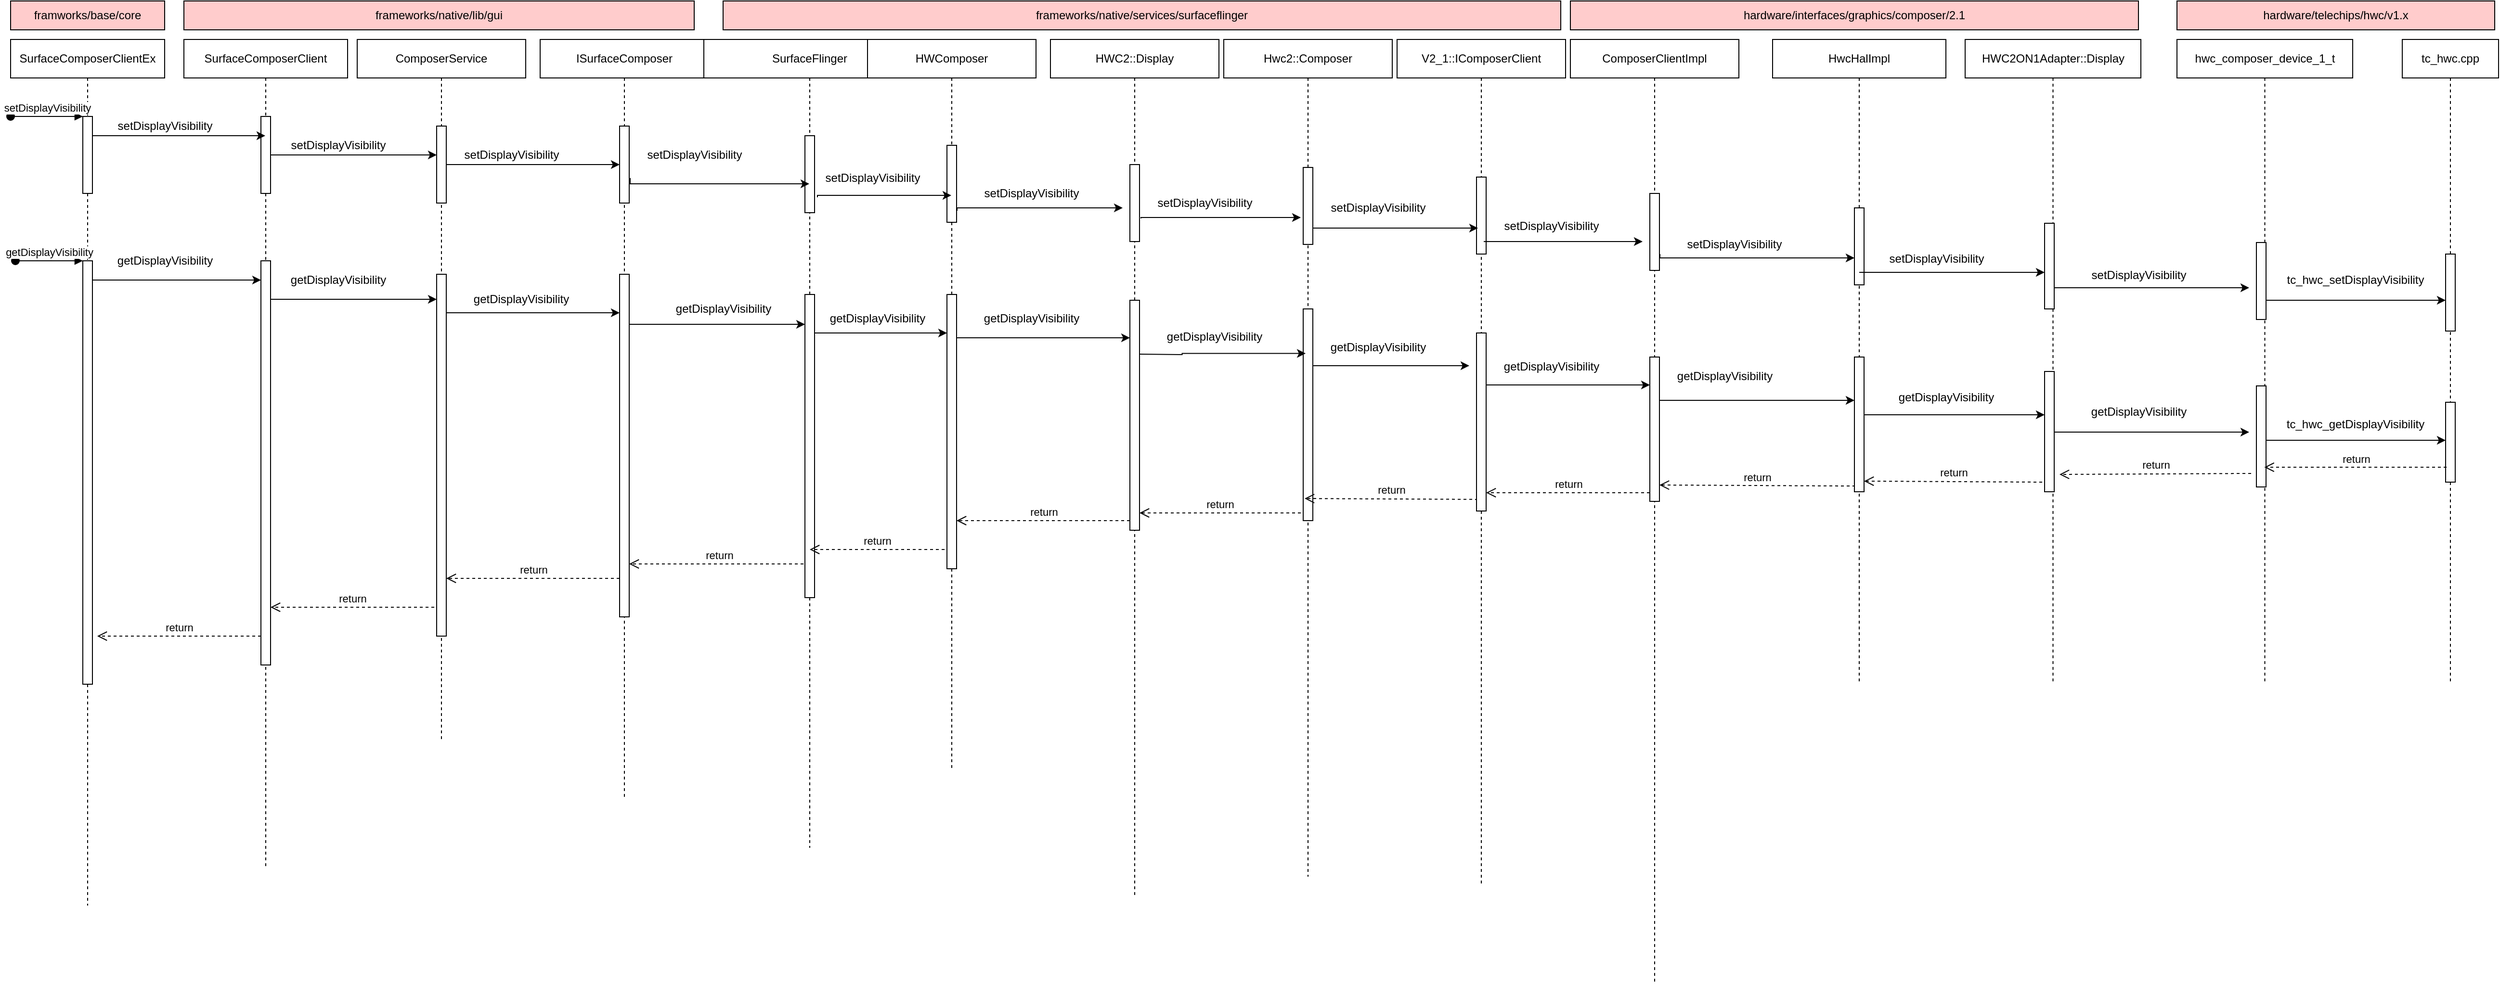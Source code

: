 <mxfile version="17.4.6" type="github">
  <diagram id="DpFBj8TZs9Hdc5gK09Gh" name="Page-1">
    <mxGraphModel dx="3006" dy="778" grid="1" gridSize="10" guides="1" tooltips="1" connect="1" arrows="1" fold="1" page="1" pageScale="1" pageWidth="827" pageHeight="1169" math="0" shadow="0">
      <root>
        <mxCell id="0" />
        <mxCell id="1" parent="0" />
        <mxCell id="H8TTxolA3oLyKh7ImpaG-4" value="SurfaceComposerClient" style="shape=umlLifeline;perimeter=lifelinePerimeter;whiteSpace=wrap;html=1;container=1;collapsible=0;recursiveResize=0;outlineConnect=0;" vertex="1" parent="1">
          <mxGeometry x="-750" y="40" width="170" height="860" as="geometry" />
        </mxCell>
        <mxCell id="H8TTxolA3oLyKh7ImpaG-16" value="" style="html=1;points=[];perimeter=orthogonalPerimeter;" vertex="1" parent="H8TTxolA3oLyKh7ImpaG-4">
          <mxGeometry x="80" y="80" width="10" height="80" as="geometry" />
        </mxCell>
        <mxCell id="H8TTxolA3oLyKh7ImpaG-71" value="" style="html=1;points=[];perimeter=orthogonalPerimeter;" vertex="1" parent="H8TTxolA3oLyKh7ImpaG-4">
          <mxGeometry x="80" y="230" width="10" height="420" as="geometry" />
        </mxCell>
        <mxCell id="H8TTxolA3oLyKh7ImpaG-117" value="return" style="html=1;verticalAlign=bottom;endArrow=open;dashed=1;endSize=8;rounded=0;entryX=1;entryY=0.921;entryDx=0;entryDy=0;entryPerimeter=0;" edge="1" parent="H8TTxolA3oLyKh7ImpaG-4">
          <mxGeometry relative="1" as="geometry">
            <mxPoint x="260" y="590" as="sourcePoint" />
            <mxPoint x="90" y="590" as="targetPoint" />
          </mxGeometry>
        </mxCell>
        <mxCell id="H8TTxolA3oLyKh7ImpaG-5" value="ComposerService" style="shape=umlLifeline;perimeter=lifelinePerimeter;whiteSpace=wrap;html=1;container=1;collapsible=0;recursiveResize=0;outlineConnect=0;" vertex="1" parent="1">
          <mxGeometry x="-570" y="40" width="175" height="730" as="geometry" />
        </mxCell>
        <mxCell id="H8TTxolA3oLyKh7ImpaG-18" value="" style="html=1;points=[];perimeter=orthogonalPerimeter;" vertex="1" parent="H8TTxolA3oLyKh7ImpaG-5">
          <mxGeometry x="82.5" y="90" width="10" height="80" as="geometry" />
        </mxCell>
        <mxCell id="H8TTxolA3oLyKh7ImpaG-73" value="" style="html=1;points=[];perimeter=orthogonalPerimeter;" vertex="1" parent="H8TTxolA3oLyKh7ImpaG-5">
          <mxGeometry x="82.5" y="244" width="10" height="376" as="geometry" />
        </mxCell>
        <mxCell id="H8TTxolA3oLyKh7ImpaG-116" value="return" style="html=1;verticalAlign=bottom;endArrow=open;dashed=1;endSize=8;rounded=0;entryX=1;entryY=0.921;entryDx=0;entryDy=0;entryPerimeter=0;" edge="1" parent="H8TTxolA3oLyKh7ImpaG-5" source="H8TTxolA3oLyKh7ImpaG-77">
          <mxGeometry relative="1" as="geometry">
            <mxPoint x="288.25" y="560" as="sourcePoint" />
            <mxPoint x="92.5" y="560" as="targetPoint" />
          </mxGeometry>
        </mxCell>
        <mxCell id="H8TTxolA3oLyKh7ImpaG-6" value="ISurfaceComposer" style="shape=umlLifeline;perimeter=lifelinePerimeter;whiteSpace=wrap;html=1;container=1;collapsible=0;recursiveResize=0;outlineConnect=0;" vertex="1" parent="1">
          <mxGeometry x="-380" y="40" width="175" height="790" as="geometry" />
        </mxCell>
        <mxCell id="H8TTxolA3oLyKh7ImpaG-21" value="" style="html=1;points=[];perimeter=orthogonalPerimeter;" vertex="1" parent="H8TTxolA3oLyKh7ImpaG-6">
          <mxGeometry x="82.5" y="90" width="10" height="80" as="geometry" />
        </mxCell>
        <mxCell id="H8TTxolA3oLyKh7ImpaG-77" value="" style="html=1;points=[];perimeter=orthogonalPerimeter;" vertex="1" parent="H8TTxolA3oLyKh7ImpaG-6">
          <mxGeometry x="82.5" y="244" width="10" height="356" as="geometry" />
        </mxCell>
        <mxCell id="H8TTxolA3oLyKh7ImpaG-115" value="return" style="html=1;verticalAlign=bottom;endArrow=open;dashed=1;endSize=8;rounded=0;entryX=1;entryY=0.921;entryDx=0;entryDy=0;entryPerimeter=0;" edge="1" parent="H8TTxolA3oLyKh7ImpaG-6" source="H8TTxolA3oLyKh7ImpaG-7">
          <mxGeometry relative="1" as="geometry">
            <mxPoint x="288.25" y="545" as="sourcePoint" />
            <mxPoint x="92.5" y="545" as="targetPoint" />
          </mxGeometry>
        </mxCell>
        <mxCell id="H8TTxolA3oLyKh7ImpaG-7" value="SurfaceFlinger" style="shape=umlLifeline;perimeter=lifelinePerimeter;whiteSpace=wrap;html=1;container=1;collapsible=0;recursiveResize=0;outlineConnect=0;" vertex="1" parent="1">
          <mxGeometry x="-210" y="40" width="220" height="840" as="geometry" />
        </mxCell>
        <mxCell id="H8TTxolA3oLyKh7ImpaG-24" value="" style="html=1;points=[];perimeter=orthogonalPerimeter;" vertex="1" parent="H8TTxolA3oLyKh7ImpaG-7">
          <mxGeometry x="105" y="100" width="10" height="80" as="geometry" />
        </mxCell>
        <mxCell id="H8TTxolA3oLyKh7ImpaG-29" value="setDisplayVisibility" style="text;html=1;align=center;verticalAlign=middle;resizable=0;points=[];autosize=1;strokeColor=none;fillColor=none;" vertex="1" parent="H8TTxolA3oLyKh7ImpaG-7">
          <mxGeometry x="115" y="134" width="120" height="20" as="geometry" />
        </mxCell>
        <mxCell id="H8TTxolA3oLyKh7ImpaG-80" value="" style="html=1;points=[];perimeter=orthogonalPerimeter;" vertex="1" parent="H8TTxolA3oLyKh7ImpaG-7">
          <mxGeometry x="105" y="265" width="10" height="315" as="geometry" />
        </mxCell>
        <mxCell id="H8TTxolA3oLyKh7ImpaG-8" value="HWComposer" style="shape=umlLifeline;perimeter=lifelinePerimeter;whiteSpace=wrap;html=1;container=1;collapsible=0;recursiveResize=0;outlineConnect=0;" vertex="1" parent="1">
          <mxGeometry x="-40" y="40" width="175" height="760" as="geometry" />
        </mxCell>
        <mxCell id="H8TTxolA3oLyKh7ImpaG-27" value="" style="html=1;points=[];perimeter=orthogonalPerimeter;" vertex="1" parent="H8TTxolA3oLyKh7ImpaG-8">
          <mxGeometry x="82.5" y="110" width="10" height="80" as="geometry" />
        </mxCell>
        <mxCell id="H8TTxolA3oLyKh7ImpaG-83" value="" style="html=1;points=[];perimeter=orthogonalPerimeter;" vertex="1" parent="H8TTxolA3oLyKh7ImpaG-8">
          <mxGeometry x="82.5" y="265" width="10" height="285" as="geometry" />
        </mxCell>
        <mxCell id="H8TTxolA3oLyKh7ImpaG-85" value="getDisplayVisibility" style="text;html=1;align=center;verticalAlign=middle;resizable=0;points=[];autosize=1;strokeColor=none;fillColor=none;" vertex="1" parent="H8TTxolA3oLyKh7ImpaG-8">
          <mxGeometry x="-50" y="280" width="120" height="20" as="geometry" />
        </mxCell>
        <mxCell id="H8TTxolA3oLyKh7ImpaG-113" value="return" style="html=1;verticalAlign=bottom;endArrow=open;dashed=1;endSize=8;rounded=0;entryX=1;entryY=0.921;entryDx=0;entryDy=0;entryPerimeter=0;" edge="1" parent="H8TTxolA3oLyKh7ImpaG-8" source="H8TTxolA3oLyKh7ImpaG-86">
          <mxGeometry relative="1" as="geometry">
            <mxPoint x="288.25" y="500" as="sourcePoint" />
            <mxPoint x="92.5" y="500" as="targetPoint" />
          </mxGeometry>
        </mxCell>
        <mxCell id="H8TTxolA3oLyKh7ImpaG-114" value="return" style="html=1;verticalAlign=bottom;endArrow=open;dashed=1;endSize=8;rounded=0;entryX=1;entryY=0.921;entryDx=0;entryDy=0;entryPerimeter=0;" edge="1" parent="H8TTxolA3oLyKh7ImpaG-8">
          <mxGeometry relative="1" as="geometry">
            <mxPoint x="80" y="530" as="sourcePoint" />
            <mxPoint x="-60" y="530" as="targetPoint" />
          </mxGeometry>
        </mxCell>
        <mxCell id="H8TTxolA3oLyKh7ImpaG-9" value="HWC2::Display" style="shape=umlLifeline;perimeter=lifelinePerimeter;whiteSpace=wrap;html=1;container=1;collapsible=0;recursiveResize=0;outlineConnect=0;" vertex="1" parent="1">
          <mxGeometry x="150" y="40" width="175" height="890" as="geometry" />
        </mxCell>
        <mxCell id="H8TTxolA3oLyKh7ImpaG-30" value="" style="html=1;points=[];perimeter=orthogonalPerimeter;" vertex="1" parent="H8TTxolA3oLyKh7ImpaG-9">
          <mxGeometry x="82.5" y="130" width="10" height="80" as="geometry" />
        </mxCell>
        <mxCell id="H8TTxolA3oLyKh7ImpaG-86" value="" style="html=1;points=[];perimeter=orthogonalPerimeter;" vertex="1" parent="H8TTxolA3oLyKh7ImpaG-9">
          <mxGeometry x="82.5" y="271" width="10" height="239" as="geometry" />
        </mxCell>
        <mxCell id="H8TTxolA3oLyKh7ImpaG-112" value="return" style="html=1;verticalAlign=bottom;endArrow=open;dashed=1;endSize=8;rounded=0;entryX=1;entryY=0.921;entryDx=0;entryDy=0;entryPerimeter=0;" edge="1" parent="H8TTxolA3oLyKh7ImpaG-9">
          <mxGeometry relative="1" as="geometry">
            <mxPoint x="260" y="492" as="sourcePoint" />
            <mxPoint x="92.5" y="492.0" as="targetPoint" />
          </mxGeometry>
        </mxCell>
        <mxCell id="H8TTxolA3oLyKh7ImpaG-10" value="Hwc2::Composer" style="shape=umlLifeline;perimeter=lifelinePerimeter;whiteSpace=wrap;html=1;container=1;collapsible=0;recursiveResize=0;outlineConnect=0;" vertex="1" parent="1">
          <mxGeometry x="330" y="40" width="175" height="870" as="geometry" />
        </mxCell>
        <mxCell id="H8TTxolA3oLyKh7ImpaG-33" value="" style="html=1;points=[];perimeter=orthogonalPerimeter;" vertex="1" parent="H8TTxolA3oLyKh7ImpaG-10">
          <mxGeometry x="82.5" y="133" width="10" height="80" as="geometry" />
        </mxCell>
        <mxCell id="H8TTxolA3oLyKh7ImpaG-89" value="" style="html=1;points=[];perimeter=orthogonalPerimeter;" vertex="1" parent="H8TTxolA3oLyKh7ImpaG-10">
          <mxGeometry x="82.5" y="280" width="10" height="220" as="geometry" />
        </mxCell>
        <mxCell id="H8TTxolA3oLyKh7ImpaG-91" value="getDisplayVisibility" style="text;html=1;align=center;verticalAlign=middle;resizable=0;points=[];autosize=1;strokeColor=none;fillColor=none;" vertex="1" parent="H8TTxolA3oLyKh7ImpaG-10">
          <mxGeometry x="-70" y="299" width="120" height="20" as="geometry" />
        </mxCell>
        <mxCell id="H8TTxolA3oLyKh7ImpaG-111" value="return" style="html=1;verticalAlign=bottom;endArrow=open;dashed=1;endSize=8;rounded=0;entryX=1;entryY=0.921;entryDx=0;entryDy=0;entryPerimeter=0;exitX=0.15;exitY=0.843;exitDx=0;exitDy=0;exitPerimeter=0;" edge="1" parent="H8TTxolA3oLyKh7ImpaG-10">
          <mxGeometry relative="1" as="geometry">
            <mxPoint x="264" y="477.955" as="sourcePoint" />
            <mxPoint x="84" y="477.0" as="targetPoint" />
          </mxGeometry>
        </mxCell>
        <mxCell id="H8TTxolA3oLyKh7ImpaG-11" value="V2_1::IComposerClient" style="shape=umlLifeline;perimeter=lifelinePerimeter;whiteSpace=wrap;html=1;container=1;collapsible=0;recursiveResize=0;outlineConnect=0;" vertex="1" parent="1">
          <mxGeometry x="510" y="40" width="175" height="880" as="geometry" />
        </mxCell>
        <mxCell id="H8TTxolA3oLyKh7ImpaG-36" value="" style="html=1;points=[];perimeter=orthogonalPerimeter;" vertex="1" parent="H8TTxolA3oLyKh7ImpaG-11">
          <mxGeometry x="82.5" y="143" width="10" height="80" as="geometry" />
        </mxCell>
        <mxCell id="H8TTxolA3oLyKh7ImpaG-92" value="" style="html=1;points=[];perimeter=orthogonalPerimeter;" vertex="1" parent="H8TTxolA3oLyKh7ImpaG-11">
          <mxGeometry x="82.5" y="305" width="10" height="185" as="geometry" />
        </mxCell>
        <mxCell id="H8TTxolA3oLyKh7ImpaG-110" value="return" style="html=1;verticalAlign=bottom;endArrow=open;dashed=1;endSize=8;rounded=0;entryX=1;entryY=0.921;entryDx=0;entryDy=0;entryPerimeter=0;" edge="1" parent="H8TTxolA3oLyKh7ImpaG-11">
          <mxGeometry relative="1" as="geometry">
            <mxPoint x="262.5" y="471" as="sourcePoint" />
            <mxPoint x="92.5" y="471.0" as="targetPoint" />
          </mxGeometry>
        </mxCell>
        <mxCell id="H8TTxolA3oLyKh7ImpaG-12" value="ComposerClientImpl" style="shape=umlLifeline;perimeter=lifelinePerimeter;whiteSpace=wrap;html=1;container=1;collapsible=0;recursiveResize=0;outlineConnect=0;" vertex="1" parent="1">
          <mxGeometry x="690" y="40" width="175" height="980" as="geometry" />
        </mxCell>
        <mxCell id="H8TTxolA3oLyKh7ImpaG-39" value="" style="html=1;points=[];perimeter=orthogonalPerimeter;" vertex="1" parent="H8TTxolA3oLyKh7ImpaG-12">
          <mxGeometry x="82.5" y="160" width="10" height="80" as="geometry" />
        </mxCell>
        <mxCell id="H8TTxolA3oLyKh7ImpaG-95" value="" style="html=1;points=[];perimeter=orthogonalPerimeter;" vertex="1" parent="H8TTxolA3oLyKh7ImpaG-12">
          <mxGeometry x="82.5" y="330" width="10" height="150" as="geometry" />
        </mxCell>
        <mxCell id="H8TTxolA3oLyKh7ImpaG-109" value="return" style="html=1;verticalAlign=bottom;endArrow=open;dashed=1;endSize=8;rounded=0;entryX=1;entryY=0.921;entryDx=0;entryDy=0;entryPerimeter=0;exitX=0.1;exitY=0.936;exitDx=0;exitDy=0;exitPerimeter=0;" edge="1" parent="H8TTxolA3oLyKh7ImpaG-12">
          <mxGeometry relative="1" as="geometry">
            <mxPoint x="296" y="464.04" as="sourcePoint" />
            <mxPoint x="92.5" y="463.0" as="targetPoint" />
          </mxGeometry>
        </mxCell>
        <mxCell id="H8TTxolA3oLyKh7ImpaG-13" value="HwcHalImpl" style="shape=umlLifeline;perimeter=lifelinePerimeter;whiteSpace=wrap;html=1;container=1;collapsible=0;recursiveResize=0;outlineConnect=0;" vertex="1" parent="1">
          <mxGeometry x="900" y="40" width="180" height="670" as="geometry" />
        </mxCell>
        <mxCell id="H8TTxolA3oLyKh7ImpaG-42" value="" style="html=1;points=[];perimeter=orthogonalPerimeter;" vertex="1" parent="H8TTxolA3oLyKh7ImpaG-13">
          <mxGeometry x="85" y="175" width="10" height="80" as="geometry" />
        </mxCell>
        <mxCell id="H8TTxolA3oLyKh7ImpaG-98" value="" style="html=1;points=[];perimeter=orthogonalPerimeter;" vertex="1" parent="H8TTxolA3oLyKh7ImpaG-13">
          <mxGeometry x="85" y="330" width="10" height="140" as="geometry" />
        </mxCell>
        <mxCell id="H8TTxolA3oLyKh7ImpaG-14" value="HWC2ON1Adapter::Display" style="shape=umlLifeline;perimeter=lifelinePerimeter;whiteSpace=wrap;html=1;container=1;collapsible=0;recursiveResize=0;outlineConnect=0;" vertex="1" parent="1">
          <mxGeometry x="1100" y="40" width="182.5" height="670" as="geometry" />
        </mxCell>
        <mxCell id="H8TTxolA3oLyKh7ImpaG-45" value="" style="html=1;points=[];perimeter=orthogonalPerimeter;" vertex="1" parent="H8TTxolA3oLyKh7ImpaG-14">
          <mxGeometry x="82.5" y="191" width="10" height="89" as="geometry" />
        </mxCell>
        <mxCell id="H8TTxolA3oLyKh7ImpaG-101" value="" style="html=1;points=[];perimeter=orthogonalPerimeter;" vertex="1" parent="H8TTxolA3oLyKh7ImpaG-14">
          <mxGeometry x="82.5" y="345" width="10" height="125" as="geometry" />
        </mxCell>
        <mxCell id="H8TTxolA3oLyKh7ImpaG-103" value="getDisplayVisibility" style="text;html=1;align=center;verticalAlign=middle;resizable=0;points=[];autosize=1;strokeColor=none;fillColor=none;" vertex="1" parent="H8TTxolA3oLyKh7ImpaG-14">
          <mxGeometry x="-80" y="362" width="120" height="20" as="geometry" />
        </mxCell>
        <mxCell id="H8TTxolA3oLyKh7ImpaG-15" value="hwc_composer_device_1_t" style="shape=umlLifeline;perimeter=lifelinePerimeter;whiteSpace=wrap;html=1;container=1;collapsible=0;recursiveResize=0;outlineConnect=0;" vertex="1" parent="1">
          <mxGeometry x="1320" y="40" width="182.5" height="670" as="geometry" />
        </mxCell>
        <mxCell id="H8TTxolA3oLyKh7ImpaG-48" value="" style="html=1;points=[];perimeter=orthogonalPerimeter;" vertex="1" parent="H8TTxolA3oLyKh7ImpaG-15">
          <mxGeometry x="82.5" y="211" width="10" height="80" as="geometry" />
        </mxCell>
        <mxCell id="H8TTxolA3oLyKh7ImpaG-104" value="" style="html=1;points=[];perimeter=orthogonalPerimeter;" vertex="1" parent="H8TTxolA3oLyKh7ImpaG-15">
          <mxGeometry x="82.5" y="360" width="10" height="105" as="geometry" />
        </mxCell>
        <mxCell id="H8TTxolA3oLyKh7ImpaG-19" value="" style="edgeStyle=orthogonalEdgeStyle;rounded=0;orthogonalLoop=1;jettySize=auto;html=1;" edge="1" parent="1" source="H8TTxolA3oLyKh7ImpaG-16" target="H8TTxolA3oLyKh7ImpaG-18">
          <mxGeometry relative="1" as="geometry">
            <Array as="points">
              <mxPoint x="-580" y="160" />
              <mxPoint x="-580" y="160" />
            </Array>
          </mxGeometry>
        </mxCell>
        <mxCell id="H8TTxolA3oLyKh7ImpaG-20" value="setDisplayVisibility" style="text;html=1;align=center;verticalAlign=middle;resizable=0;points=[];autosize=1;strokeColor=none;fillColor=none;" vertex="1" parent="1">
          <mxGeometry x="-650" y="140" width="120" height="20" as="geometry" />
        </mxCell>
        <mxCell id="H8TTxolA3oLyKh7ImpaG-22" value="" style="edgeStyle=orthogonalEdgeStyle;rounded=0;orthogonalLoop=1;jettySize=auto;html=1;" edge="1" parent="1" source="H8TTxolA3oLyKh7ImpaG-18" target="H8TTxolA3oLyKh7ImpaG-21">
          <mxGeometry relative="1" as="geometry" />
        </mxCell>
        <mxCell id="H8TTxolA3oLyKh7ImpaG-23" value="setDisplayVisibility" style="text;html=1;align=center;verticalAlign=middle;resizable=0;points=[];autosize=1;strokeColor=none;fillColor=none;" vertex="1" parent="1">
          <mxGeometry x="-470" y="150" width="120" height="20" as="geometry" />
        </mxCell>
        <mxCell id="H8TTxolA3oLyKh7ImpaG-26" value="setDisplayVisibility" style="text;html=1;align=center;verticalAlign=middle;resizable=0;points=[];autosize=1;strokeColor=none;fillColor=none;" vertex="1" parent="1">
          <mxGeometry x="-280" y="150" width="120" height="20" as="geometry" />
        </mxCell>
        <mxCell id="H8TTxolA3oLyKh7ImpaG-28" value="" style="edgeStyle=orthogonalEdgeStyle;rounded=0;orthogonalLoop=1;jettySize=auto;html=1;exitX=1.3;exitY=0.575;exitDx=0;exitDy=0;exitPerimeter=0;" edge="1" parent="1" target="H8TTxolA3oLyKh7ImpaG-8">
          <mxGeometry relative="1" as="geometry">
            <mxPoint x="-92" y="204" as="sourcePoint" />
            <mxPoint x="35" y="202" as="targetPoint" />
            <Array as="points">
              <mxPoint x="-92" y="202" />
            </Array>
          </mxGeometry>
        </mxCell>
        <mxCell id="H8TTxolA3oLyKh7ImpaG-31" value="" style="edgeStyle=orthogonalEdgeStyle;rounded=0;orthogonalLoop=1;jettySize=auto;html=1;exitX=1.05;exitY=0.85;exitDx=0;exitDy=0;exitPerimeter=0;" edge="1" parent="1" source="H8TTxolA3oLyKh7ImpaG-27">
          <mxGeometry relative="1" as="geometry">
            <mxPoint x="60" y="215" as="sourcePoint" />
            <mxPoint x="225" y="215" as="targetPoint" />
            <Array as="points">
              <mxPoint x="53" y="215" />
            </Array>
          </mxGeometry>
        </mxCell>
        <mxCell id="H8TTxolA3oLyKh7ImpaG-32" value="setDisplayVisibility" style="text;html=1;align=center;verticalAlign=middle;resizable=0;points=[];autosize=1;strokeColor=none;fillColor=none;" vertex="1" parent="1">
          <mxGeometry x="70" y="190" width="120" height="20" as="geometry" />
        </mxCell>
        <mxCell id="H8TTxolA3oLyKh7ImpaG-34" value="" style="edgeStyle=orthogonalEdgeStyle;rounded=0;orthogonalLoop=1;jettySize=auto;html=1;exitX=1.15;exitY=0.7;exitDx=0;exitDy=0;exitPerimeter=0;" edge="1" parent="1" source="H8TTxolA3oLyKh7ImpaG-30">
          <mxGeometry relative="1" as="geometry">
            <mxPoint x="235" y="225" as="sourcePoint" />
            <mxPoint x="410" y="225" as="targetPoint" />
            <Array as="points">
              <mxPoint x="244" y="225" />
            </Array>
          </mxGeometry>
        </mxCell>
        <mxCell id="H8TTxolA3oLyKh7ImpaG-35" value="setDisplayVisibility" style="text;html=1;align=center;verticalAlign=middle;resizable=0;points=[];autosize=1;strokeColor=none;fillColor=none;" vertex="1" parent="1">
          <mxGeometry x="250" y="200" width="120" height="20" as="geometry" />
        </mxCell>
        <mxCell id="H8TTxolA3oLyKh7ImpaG-37" value="" style="edgeStyle=orthogonalEdgeStyle;rounded=0;orthogonalLoop=1;jettySize=auto;html=1;exitX=1.05;exitY=0.788;exitDx=0;exitDy=0;exitPerimeter=0;" edge="1" parent="1" source="H8TTxolA3oLyKh7ImpaG-33">
          <mxGeometry relative="1" as="geometry">
            <mxPoint x="430" y="236" as="sourcePoint" />
            <mxPoint x="594" y="236" as="targetPoint" />
            <Array as="points">
              <mxPoint x="594" y="236" />
            </Array>
          </mxGeometry>
        </mxCell>
        <mxCell id="H8TTxolA3oLyKh7ImpaG-38" value="setDisplayVisibility" style="text;html=1;align=center;verticalAlign=middle;resizable=0;points=[];autosize=1;strokeColor=none;fillColor=none;" vertex="1" parent="1">
          <mxGeometry x="430" y="205" width="120" height="20" as="geometry" />
        </mxCell>
        <mxCell id="H8TTxolA3oLyKh7ImpaG-40" value="" style="edgeStyle=orthogonalEdgeStyle;rounded=0;orthogonalLoop=1;jettySize=auto;html=1;" edge="1" parent="1">
          <mxGeometry relative="1" as="geometry">
            <mxPoint x="600" y="250" as="sourcePoint" />
            <mxPoint x="765" y="250" as="targetPoint" />
            <Array as="points">
              <mxPoint x="690" y="250" />
              <mxPoint x="690" y="250" />
            </Array>
          </mxGeometry>
        </mxCell>
        <mxCell id="H8TTxolA3oLyKh7ImpaG-41" value="setDisplayVisibility" style="text;html=1;align=center;verticalAlign=middle;resizable=0;points=[];autosize=1;strokeColor=none;fillColor=none;" vertex="1" parent="1">
          <mxGeometry x="610" y="224" width="120" height="20" as="geometry" />
        </mxCell>
        <mxCell id="H8TTxolA3oLyKh7ImpaG-43" value="" style="edgeStyle=orthogonalEdgeStyle;rounded=0;orthogonalLoop=1;jettySize=auto;html=1;entryX=0;entryY=0.65;entryDx=0;entryDy=0;entryPerimeter=0;exitX=1.05;exitY=0.788;exitDx=0;exitDy=0;exitPerimeter=0;" edge="1" parent="1" source="H8TTxolA3oLyKh7ImpaG-39" target="H8TTxolA3oLyKh7ImpaG-42">
          <mxGeometry relative="1" as="geometry">
            <mxPoint x="780" y="270" as="sourcePoint" />
            <mxPoint x="980" y="267" as="targetPoint" />
            <Array as="points">
              <mxPoint x="783" y="267" />
            </Array>
          </mxGeometry>
        </mxCell>
        <mxCell id="H8TTxolA3oLyKh7ImpaG-44" value="setDisplayVisibility" style="text;html=1;align=center;verticalAlign=middle;resizable=0;points=[];autosize=1;strokeColor=none;fillColor=none;" vertex="1" parent="1">
          <mxGeometry x="800" y="243" width="120" height="20" as="geometry" />
        </mxCell>
        <mxCell id="H8TTxolA3oLyKh7ImpaG-46" value="" style="edgeStyle=orthogonalEdgeStyle;rounded=0;orthogonalLoop=1;jettySize=auto;html=1;" edge="1" parent="1">
          <mxGeometry relative="1" as="geometry">
            <mxPoint x="990" y="282" as="sourcePoint" />
            <mxPoint x="1182.5" y="282" as="targetPoint" />
            <Array as="points">
              <mxPoint x="1060" y="282" />
              <mxPoint x="1060" y="282" />
            </Array>
          </mxGeometry>
        </mxCell>
        <mxCell id="H8TTxolA3oLyKh7ImpaG-47" value="setDisplayVisibility" style="text;html=1;align=center;verticalAlign=middle;resizable=0;points=[];autosize=1;strokeColor=none;fillColor=none;" vertex="1" parent="1">
          <mxGeometry x="1010" y="258" width="120" height="20" as="geometry" />
        </mxCell>
        <mxCell id="H8TTxolA3oLyKh7ImpaG-49" value="" style="edgeStyle=orthogonalEdgeStyle;rounded=0;orthogonalLoop=1;jettySize=auto;html=1;" edge="1" parent="1">
          <mxGeometry relative="1" as="geometry">
            <mxPoint x="1192.5" y="298" as="sourcePoint" />
            <mxPoint x="1395" y="298" as="targetPoint" />
            <Array as="points">
              <mxPoint x="1260" y="298" />
              <mxPoint x="1260" y="298" />
            </Array>
          </mxGeometry>
        </mxCell>
        <mxCell id="H8TTxolA3oLyKh7ImpaG-50" value="setDisplayVisibility" style="text;html=1;align=center;verticalAlign=middle;resizable=0;points=[];autosize=1;strokeColor=none;fillColor=none;" vertex="1" parent="1">
          <mxGeometry x="1220" y="275" width="120" height="20" as="geometry" />
        </mxCell>
        <mxCell id="H8TTxolA3oLyKh7ImpaG-52" value="SurfaceComposerClientEx" style="shape=umlLifeline;perimeter=lifelinePerimeter;whiteSpace=wrap;html=1;container=1;collapsible=0;recursiveResize=0;outlineConnect=0;" vertex="1" parent="1">
          <mxGeometry x="-930" y="40" width="160" height="900" as="geometry" />
        </mxCell>
        <mxCell id="H8TTxolA3oLyKh7ImpaG-53" value="" style="html=1;points=[];perimeter=orthogonalPerimeter;" vertex="1" parent="H8TTxolA3oLyKh7ImpaG-52">
          <mxGeometry x="75" y="80" width="10" height="80" as="geometry" />
        </mxCell>
        <mxCell id="H8TTxolA3oLyKh7ImpaG-54" value="setDisplayVisibility" style="html=1;verticalAlign=bottom;startArrow=oval;endArrow=block;startSize=8;rounded=0;" edge="1" parent="H8TTxolA3oLyKh7ImpaG-52" target="H8TTxolA3oLyKh7ImpaG-53">
          <mxGeometry relative="1" as="geometry">
            <mxPoint y="80" as="sourcePoint" />
          </mxGeometry>
        </mxCell>
        <mxCell id="H8TTxolA3oLyKh7ImpaG-67" value="" style="html=1;points=[];perimeter=orthogonalPerimeter;" vertex="1" parent="H8TTxolA3oLyKh7ImpaG-52">
          <mxGeometry x="75" y="230" width="10" height="440" as="geometry" />
        </mxCell>
        <mxCell id="H8TTxolA3oLyKh7ImpaG-68" value="getDisplayVisibility" style="html=1;verticalAlign=bottom;startArrow=oval;endArrow=block;startSize=8;rounded=0;" edge="1" target="H8TTxolA3oLyKh7ImpaG-67" parent="H8TTxolA3oLyKh7ImpaG-52">
          <mxGeometry relative="1" as="geometry">
            <mxPoint x="5" y="230" as="sourcePoint" />
          </mxGeometry>
        </mxCell>
        <mxCell id="H8TTxolA3oLyKh7ImpaG-118" value="return" style="html=1;verticalAlign=bottom;endArrow=open;dashed=1;endSize=8;rounded=0;entryX=1;entryY=0.921;entryDx=0;entryDy=0;entryPerimeter=0;" edge="1" parent="H8TTxolA3oLyKh7ImpaG-52">
          <mxGeometry relative="1" as="geometry">
            <mxPoint x="260" y="620" as="sourcePoint" />
            <mxPoint x="90" y="620" as="targetPoint" />
          </mxGeometry>
        </mxCell>
        <mxCell id="H8TTxolA3oLyKh7ImpaG-55" value="" style="edgeStyle=orthogonalEdgeStyle;rounded=0;orthogonalLoop=1;jettySize=auto;html=1;" edge="1" parent="1" source="H8TTxolA3oLyKh7ImpaG-53" target="H8TTxolA3oLyKh7ImpaG-4">
          <mxGeometry relative="1" as="geometry">
            <Array as="points">
              <mxPoint x="-820" y="140" />
              <mxPoint x="-820" y="140" />
            </Array>
          </mxGeometry>
        </mxCell>
        <mxCell id="H8TTxolA3oLyKh7ImpaG-56" value="setDisplayVisibility" style="text;html=1;align=center;verticalAlign=middle;resizable=0;points=[];autosize=1;strokeColor=none;fillColor=none;" vertex="1" parent="1">
          <mxGeometry x="-830" y="120" width="120" height="20" as="geometry" />
        </mxCell>
        <mxCell id="H8TTxolA3oLyKh7ImpaG-25" value="" style="edgeStyle=orthogonalEdgeStyle;rounded=0;orthogonalLoop=1;jettySize=auto;html=1;exitX=1.1;exitY=0.675;exitDx=0;exitDy=0;exitPerimeter=0;" edge="1" parent="1" source="H8TTxolA3oLyKh7ImpaG-21" target="H8TTxolA3oLyKh7ImpaG-7">
          <mxGeometry relative="1" as="geometry">
            <mxPoint x="-270" y="179" as="sourcePoint" />
            <mxPoint x="-110" y="179" as="targetPoint" />
            <Array as="points">
              <mxPoint x="-286" y="190" />
            </Array>
          </mxGeometry>
        </mxCell>
        <mxCell id="H8TTxolA3oLyKh7ImpaG-72" value="" style="edgeStyle=orthogonalEdgeStyle;rounded=0;orthogonalLoop=1;jettySize=auto;html=1;" edge="1" parent="1" source="H8TTxolA3oLyKh7ImpaG-67" target="H8TTxolA3oLyKh7ImpaG-71">
          <mxGeometry relative="1" as="geometry">
            <Array as="points">
              <mxPoint x="-790" y="290" />
              <mxPoint x="-790" y="290" />
            </Array>
          </mxGeometry>
        </mxCell>
        <mxCell id="H8TTxolA3oLyKh7ImpaG-74" value="" style="edgeStyle=orthogonalEdgeStyle;rounded=0;orthogonalLoop=1;jettySize=auto;html=1;" edge="1" parent="1" source="H8TTxolA3oLyKh7ImpaG-71" target="H8TTxolA3oLyKh7ImpaG-73">
          <mxGeometry relative="1" as="geometry">
            <Array as="points">
              <mxPoint x="-530" y="310" />
              <mxPoint x="-530" y="310" />
            </Array>
          </mxGeometry>
        </mxCell>
        <mxCell id="H8TTxolA3oLyKh7ImpaG-75" value="getDisplayVisibility" style="text;html=1;align=center;verticalAlign=middle;resizable=0;points=[];autosize=1;strokeColor=none;fillColor=none;" vertex="1" parent="1">
          <mxGeometry x="-830" y="260" width="120" height="20" as="geometry" />
        </mxCell>
        <mxCell id="H8TTxolA3oLyKh7ImpaG-76" value="getDisplayVisibility" style="text;html=1;align=center;verticalAlign=middle;resizable=0;points=[];autosize=1;strokeColor=none;fillColor=none;" vertex="1" parent="1">
          <mxGeometry x="-650" y="280" width="120" height="20" as="geometry" />
        </mxCell>
        <mxCell id="H8TTxolA3oLyKh7ImpaG-78" value="" style="edgeStyle=orthogonalEdgeStyle;rounded=0;orthogonalLoop=1;jettySize=auto;html=1;" edge="1" parent="1" source="H8TTxolA3oLyKh7ImpaG-73" target="H8TTxolA3oLyKh7ImpaG-77">
          <mxGeometry relative="1" as="geometry">
            <Array as="points">
              <mxPoint x="-320" y="324" />
              <mxPoint x="-320" y="324" />
            </Array>
          </mxGeometry>
        </mxCell>
        <mxCell id="H8TTxolA3oLyKh7ImpaG-79" value="getDisplayVisibility" style="text;html=1;align=center;verticalAlign=middle;resizable=0;points=[];autosize=1;strokeColor=none;fillColor=none;" vertex="1" parent="1">
          <mxGeometry x="-460" y="300" width="120" height="20" as="geometry" />
        </mxCell>
        <mxCell id="H8TTxolA3oLyKh7ImpaG-81" value="" style="edgeStyle=orthogonalEdgeStyle;rounded=0;orthogonalLoop=1;jettySize=auto;html=1;" edge="1" parent="1">
          <mxGeometry relative="1" as="geometry">
            <mxPoint x="-287.5" y="336" as="sourcePoint" />
            <mxPoint x="-105" y="336" as="targetPoint" />
          </mxGeometry>
        </mxCell>
        <mxCell id="H8TTxolA3oLyKh7ImpaG-82" value="getDisplayVisibility" style="text;html=1;align=center;verticalAlign=middle;resizable=0;points=[];autosize=1;strokeColor=none;fillColor=none;" vertex="1" parent="1">
          <mxGeometry x="-250" y="310" width="120" height="20" as="geometry" />
        </mxCell>
        <mxCell id="H8TTxolA3oLyKh7ImpaG-84" value="" style="edgeStyle=orthogonalEdgeStyle;rounded=0;orthogonalLoop=1;jettySize=auto;html=1;" edge="1" parent="1" source="H8TTxolA3oLyKh7ImpaG-80" target="H8TTxolA3oLyKh7ImpaG-83">
          <mxGeometry relative="1" as="geometry">
            <Array as="points">
              <mxPoint x="20" y="345" />
              <mxPoint x="20" y="345" />
            </Array>
          </mxGeometry>
        </mxCell>
        <mxCell id="H8TTxolA3oLyKh7ImpaG-87" value="" style="edgeStyle=orthogonalEdgeStyle;rounded=0;orthogonalLoop=1;jettySize=auto;html=1;" edge="1" parent="1" source="H8TTxolA3oLyKh7ImpaG-83" target="H8TTxolA3oLyKh7ImpaG-86">
          <mxGeometry relative="1" as="geometry">
            <Array as="points">
              <mxPoint x="100" y="350" />
              <mxPoint x="100" y="350" />
            </Array>
          </mxGeometry>
        </mxCell>
        <mxCell id="H8TTxolA3oLyKh7ImpaG-88" value="getDisplayVisibility" style="text;html=1;align=center;verticalAlign=middle;resizable=0;points=[];autosize=1;strokeColor=none;fillColor=none;" vertex="1" parent="1">
          <mxGeometry x="70" y="320" width="120" height="20" as="geometry" />
        </mxCell>
        <mxCell id="H8TTxolA3oLyKh7ImpaG-90" value="" style="edgeStyle=orthogonalEdgeStyle;rounded=0;orthogonalLoop=1;jettySize=auto;html=1;entryX=0.486;entryY=0.375;entryDx=0;entryDy=0;entryPerimeter=0;" edge="1" parent="1" target="H8TTxolA3oLyKh7ImpaG-10">
          <mxGeometry relative="1" as="geometry">
            <mxPoint x="242.5" y="367" as="sourcePoint" />
            <mxPoint x="405" y="367" as="targetPoint" />
          </mxGeometry>
        </mxCell>
        <mxCell id="H8TTxolA3oLyKh7ImpaG-93" value="" style="edgeStyle=orthogonalEdgeStyle;rounded=0;orthogonalLoop=1;jettySize=auto;html=1;" edge="1" parent="1">
          <mxGeometry relative="1" as="geometry">
            <mxPoint x="422.5" y="379" as="sourcePoint" />
            <mxPoint x="585" y="379" as="targetPoint" />
            <Array as="points">
              <mxPoint x="550" y="379" />
              <mxPoint x="550" y="379" />
            </Array>
          </mxGeometry>
        </mxCell>
        <mxCell id="H8TTxolA3oLyKh7ImpaG-94" value="getDisplayVisibility" style="text;html=1;align=center;verticalAlign=middle;resizable=0;points=[];autosize=1;strokeColor=none;fillColor=none;" vertex="1" parent="1">
          <mxGeometry x="430" y="350" width="120" height="20" as="geometry" />
        </mxCell>
        <mxCell id="H8TTxolA3oLyKh7ImpaG-96" value="" style="edgeStyle=orthogonalEdgeStyle;rounded=0;orthogonalLoop=1;jettySize=auto;html=1;" edge="1" parent="1" source="H8TTxolA3oLyKh7ImpaG-92" target="H8TTxolA3oLyKh7ImpaG-95">
          <mxGeometry relative="1" as="geometry">
            <Array as="points">
              <mxPoint x="650" y="399" />
              <mxPoint x="650" y="399" />
            </Array>
          </mxGeometry>
        </mxCell>
        <mxCell id="H8TTxolA3oLyKh7ImpaG-97" value="getDisplayVisibility" style="text;html=1;align=center;verticalAlign=middle;resizable=0;points=[];autosize=1;strokeColor=none;fillColor=none;" vertex="1" parent="1">
          <mxGeometry x="610" y="370" width="120" height="20" as="geometry" />
        </mxCell>
        <mxCell id="H8TTxolA3oLyKh7ImpaG-99" value="" style="edgeStyle=orthogonalEdgeStyle;rounded=0;orthogonalLoop=1;jettySize=auto;html=1;" edge="1" parent="1">
          <mxGeometry relative="1" as="geometry">
            <mxPoint x="782.5" y="415" as="sourcePoint" />
            <mxPoint x="985" y="415" as="targetPoint" />
            <Array as="points">
              <mxPoint x="830" y="415" />
              <mxPoint x="830" y="415" />
            </Array>
          </mxGeometry>
        </mxCell>
        <mxCell id="H8TTxolA3oLyKh7ImpaG-100" value="getDisplayVisibility" style="text;html=1;align=center;verticalAlign=middle;resizable=0;points=[];autosize=1;strokeColor=none;fillColor=none;" vertex="1" parent="1">
          <mxGeometry x="790" y="380" width="120" height="20" as="geometry" />
        </mxCell>
        <mxCell id="H8TTxolA3oLyKh7ImpaG-102" value="" style="edgeStyle=orthogonalEdgeStyle;rounded=0;orthogonalLoop=1;jettySize=auto;html=1;" edge="1" parent="1">
          <mxGeometry relative="1" as="geometry">
            <mxPoint x="995" y="430" as="sourcePoint" />
            <mxPoint x="1182.5" y="430" as="targetPoint" />
            <Array as="points">
              <mxPoint x="1040" y="430" />
              <mxPoint x="1040" y="430" />
            </Array>
          </mxGeometry>
        </mxCell>
        <mxCell id="H8TTxolA3oLyKh7ImpaG-105" value="" style="edgeStyle=orthogonalEdgeStyle;rounded=0;orthogonalLoop=1;jettySize=auto;html=1;" edge="1" parent="1">
          <mxGeometry relative="1" as="geometry">
            <mxPoint x="1192.5" y="448" as="sourcePoint" />
            <mxPoint x="1395" y="448" as="targetPoint" />
            <Array as="points">
              <mxPoint x="1250" y="448" />
              <mxPoint x="1250" y="448" />
            </Array>
          </mxGeometry>
        </mxCell>
        <mxCell id="H8TTxolA3oLyKh7ImpaG-106" value="getDisplayVisibility" style="text;html=1;align=center;verticalAlign=middle;resizable=0;points=[];autosize=1;strokeColor=none;fillColor=none;" vertex="1" parent="1">
          <mxGeometry x="1220" y="417" width="120" height="20" as="geometry" />
        </mxCell>
        <mxCell id="H8TTxolA3oLyKh7ImpaG-107" value="return" style="html=1;verticalAlign=bottom;endArrow=open;dashed=1;endSize=8;rounded=0;entryX=1.55;entryY=0.888;entryDx=0;entryDy=0;entryPerimeter=0;exitX=0.2;exitY=0.952;exitDx=0;exitDy=0;exitPerimeter=0;" edge="1" parent="1">
          <mxGeometry relative="1" as="geometry">
            <mxPoint x="1397" y="490.96" as="sourcePoint" />
            <mxPoint x="1198" y="492" as="targetPoint" />
            <Array as="points" />
          </mxGeometry>
        </mxCell>
        <mxCell id="H8TTxolA3oLyKh7ImpaG-108" value="return" style="html=1;verticalAlign=bottom;endArrow=open;dashed=1;endSize=8;rounded=0;entryX=1;entryY=0.921;entryDx=0;entryDy=0;entryPerimeter=0;" edge="1" parent="1" target="H8TTxolA3oLyKh7ImpaG-98">
          <mxGeometry relative="1" as="geometry">
            <mxPoint x="1180" y="500" as="sourcePoint" />
            <mxPoint x="1030" y="500" as="targetPoint" />
          </mxGeometry>
        </mxCell>
        <mxCell id="H8TTxolA3oLyKh7ImpaG-119" value="tc_hwc.cpp" style="shape=umlLifeline;perimeter=lifelinePerimeter;whiteSpace=wrap;html=1;container=1;collapsible=0;recursiveResize=0;outlineConnect=0;" vertex="1" parent="1">
          <mxGeometry x="1554" y="40" width="100" height="670" as="geometry" />
        </mxCell>
        <mxCell id="H8TTxolA3oLyKh7ImpaG-120" value="" style="html=1;points=[];perimeter=orthogonalPerimeter;" vertex="1" parent="H8TTxolA3oLyKh7ImpaG-119">
          <mxGeometry x="45" y="223" width="10" height="80" as="geometry" />
        </mxCell>
        <mxCell id="H8TTxolA3oLyKh7ImpaG-123" value="" style="html=1;points=[];perimeter=orthogonalPerimeter;" vertex="1" parent="H8TTxolA3oLyKh7ImpaG-119">
          <mxGeometry x="45" y="377" width="10" height="83" as="geometry" />
        </mxCell>
        <mxCell id="H8TTxolA3oLyKh7ImpaG-121" value="" style="edgeStyle=orthogonalEdgeStyle;rounded=0;orthogonalLoop=1;jettySize=auto;html=1;" edge="1" parent="1">
          <mxGeometry relative="1" as="geometry">
            <mxPoint x="1412.5" y="311" as="sourcePoint" />
            <mxPoint x="1599" y="311" as="targetPoint" />
            <Array as="points">
              <mxPoint x="1460" y="311" />
              <mxPoint x="1460" y="311" />
            </Array>
          </mxGeometry>
        </mxCell>
        <mxCell id="H8TTxolA3oLyKh7ImpaG-122" value="tc_hwc_setDisplayVisibility" style="text;html=1;align=center;verticalAlign=middle;resizable=0;points=[];autosize=1;strokeColor=none;fillColor=none;" vertex="1" parent="1">
          <mxGeometry x="1420" y="280" width="170" height="20" as="geometry" />
        </mxCell>
        <mxCell id="H8TTxolA3oLyKh7ImpaG-124" value="" style="edgeStyle=orthogonalEdgeStyle;rounded=0;orthogonalLoop=1;jettySize=auto;html=1;" edge="1" parent="1">
          <mxGeometry relative="1" as="geometry">
            <mxPoint x="1412.5" y="456.5" as="sourcePoint" />
            <mxPoint x="1599" y="456.5" as="targetPoint" />
          </mxGeometry>
        </mxCell>
        <mxCell id="H8TTxolA3oLyKh7ImpaG-125" value="return" style="html=1;verticalAlign=bottom;endArrow=open;dashed=1;endSize=8;rounded=0;" edge="1" parent="1">
          <mxGeometry relative="1" as="geometry">
            <mxPoint x="1600" y="484.5" as="sourcePoint" />
            <mxPoint x="1410.75" y="484.5" as="targetPoint" />
          </mxGeometry>
        </mxCell>
        <mxCell id="H8TTxolA3oLyKh7ImpaG-126" value="tc_hwc_getDisplayVisibility" style="text;html=1;align=center;verticalAlign=middle;resizable=0;points=[];autosize=1;strokeColor=none;fillColor=none;" vertex="1" parent="1">
          <mxGeometry x="1420" y="430" width="170" height="20" as="geometry" />
        </mxCell>
        <mxCell id="H8TTxolA3oLyKh7ImpaG-131" value="framworks/base/core" style="rounded=0;whiteSpace=wrap;html=1;fillColor=#FFCCCC;" vertex="1" parent="1">
          <mxGeometry x="-930" width="160" height="30" as="geometry" />
        </mxCell>
        <mxCell id="H8TTxolA3oLyKh7ImpaG-132" value="&lt;div&gt;frameworks/native/lib/gui&lt;/div&gt;" style="rounded=0;whiteSpace=wrap;html=1;fillColor=#FFCCCC;" vertex="1" parent="1">
          <mxGeometry x="-750" width="530" height="30" as="geometry" />
        </mxCell>
        <mxCell id="H8TTxolA3oLyKh7ImpaG-133" value="&lt;div&gt;frameworks/native/services/surfaceflinger&lt;/div&gt;" style="rounded=0;whiteSpace=wrap;html=1;fillColor=#FFCCCC;" vertex="1" parent="1">
          <mxGeometry x="-190" width="870" height="30" as="geometry" />
        </mxCell>
        <mxCell id="H8TTxolA3oLyKh7ImpaG-134" value="&lt;div&gt;hardware/interfaces/graphics/composer/2.1&lt;/div&gt;" style="rounded=0;whiteSpace=wrap;html=1;fillColor=#FFCCCC;" vertex="1" parent="1">
          <mxGeometry x="690" width="590" height="30" as="geometry" />
        </mxCell>
        <mxCell id="H8TTxolA3oLyKh7ImpaG-135" value="&lt;div&gt;hardware/telechips/hwc/v1.x&lt;/div&gt;" style="rounded=0;whiteSpace=wrap;html=1;fillColor=#FFCCCC;" vertex="1" parent="1">
          <mxGeometry x="1320" width="330" height="30" as="geometry" />
        </mxCell>
      </root>
    </mxGraphModel>
  </diagram>
</mxfile>
